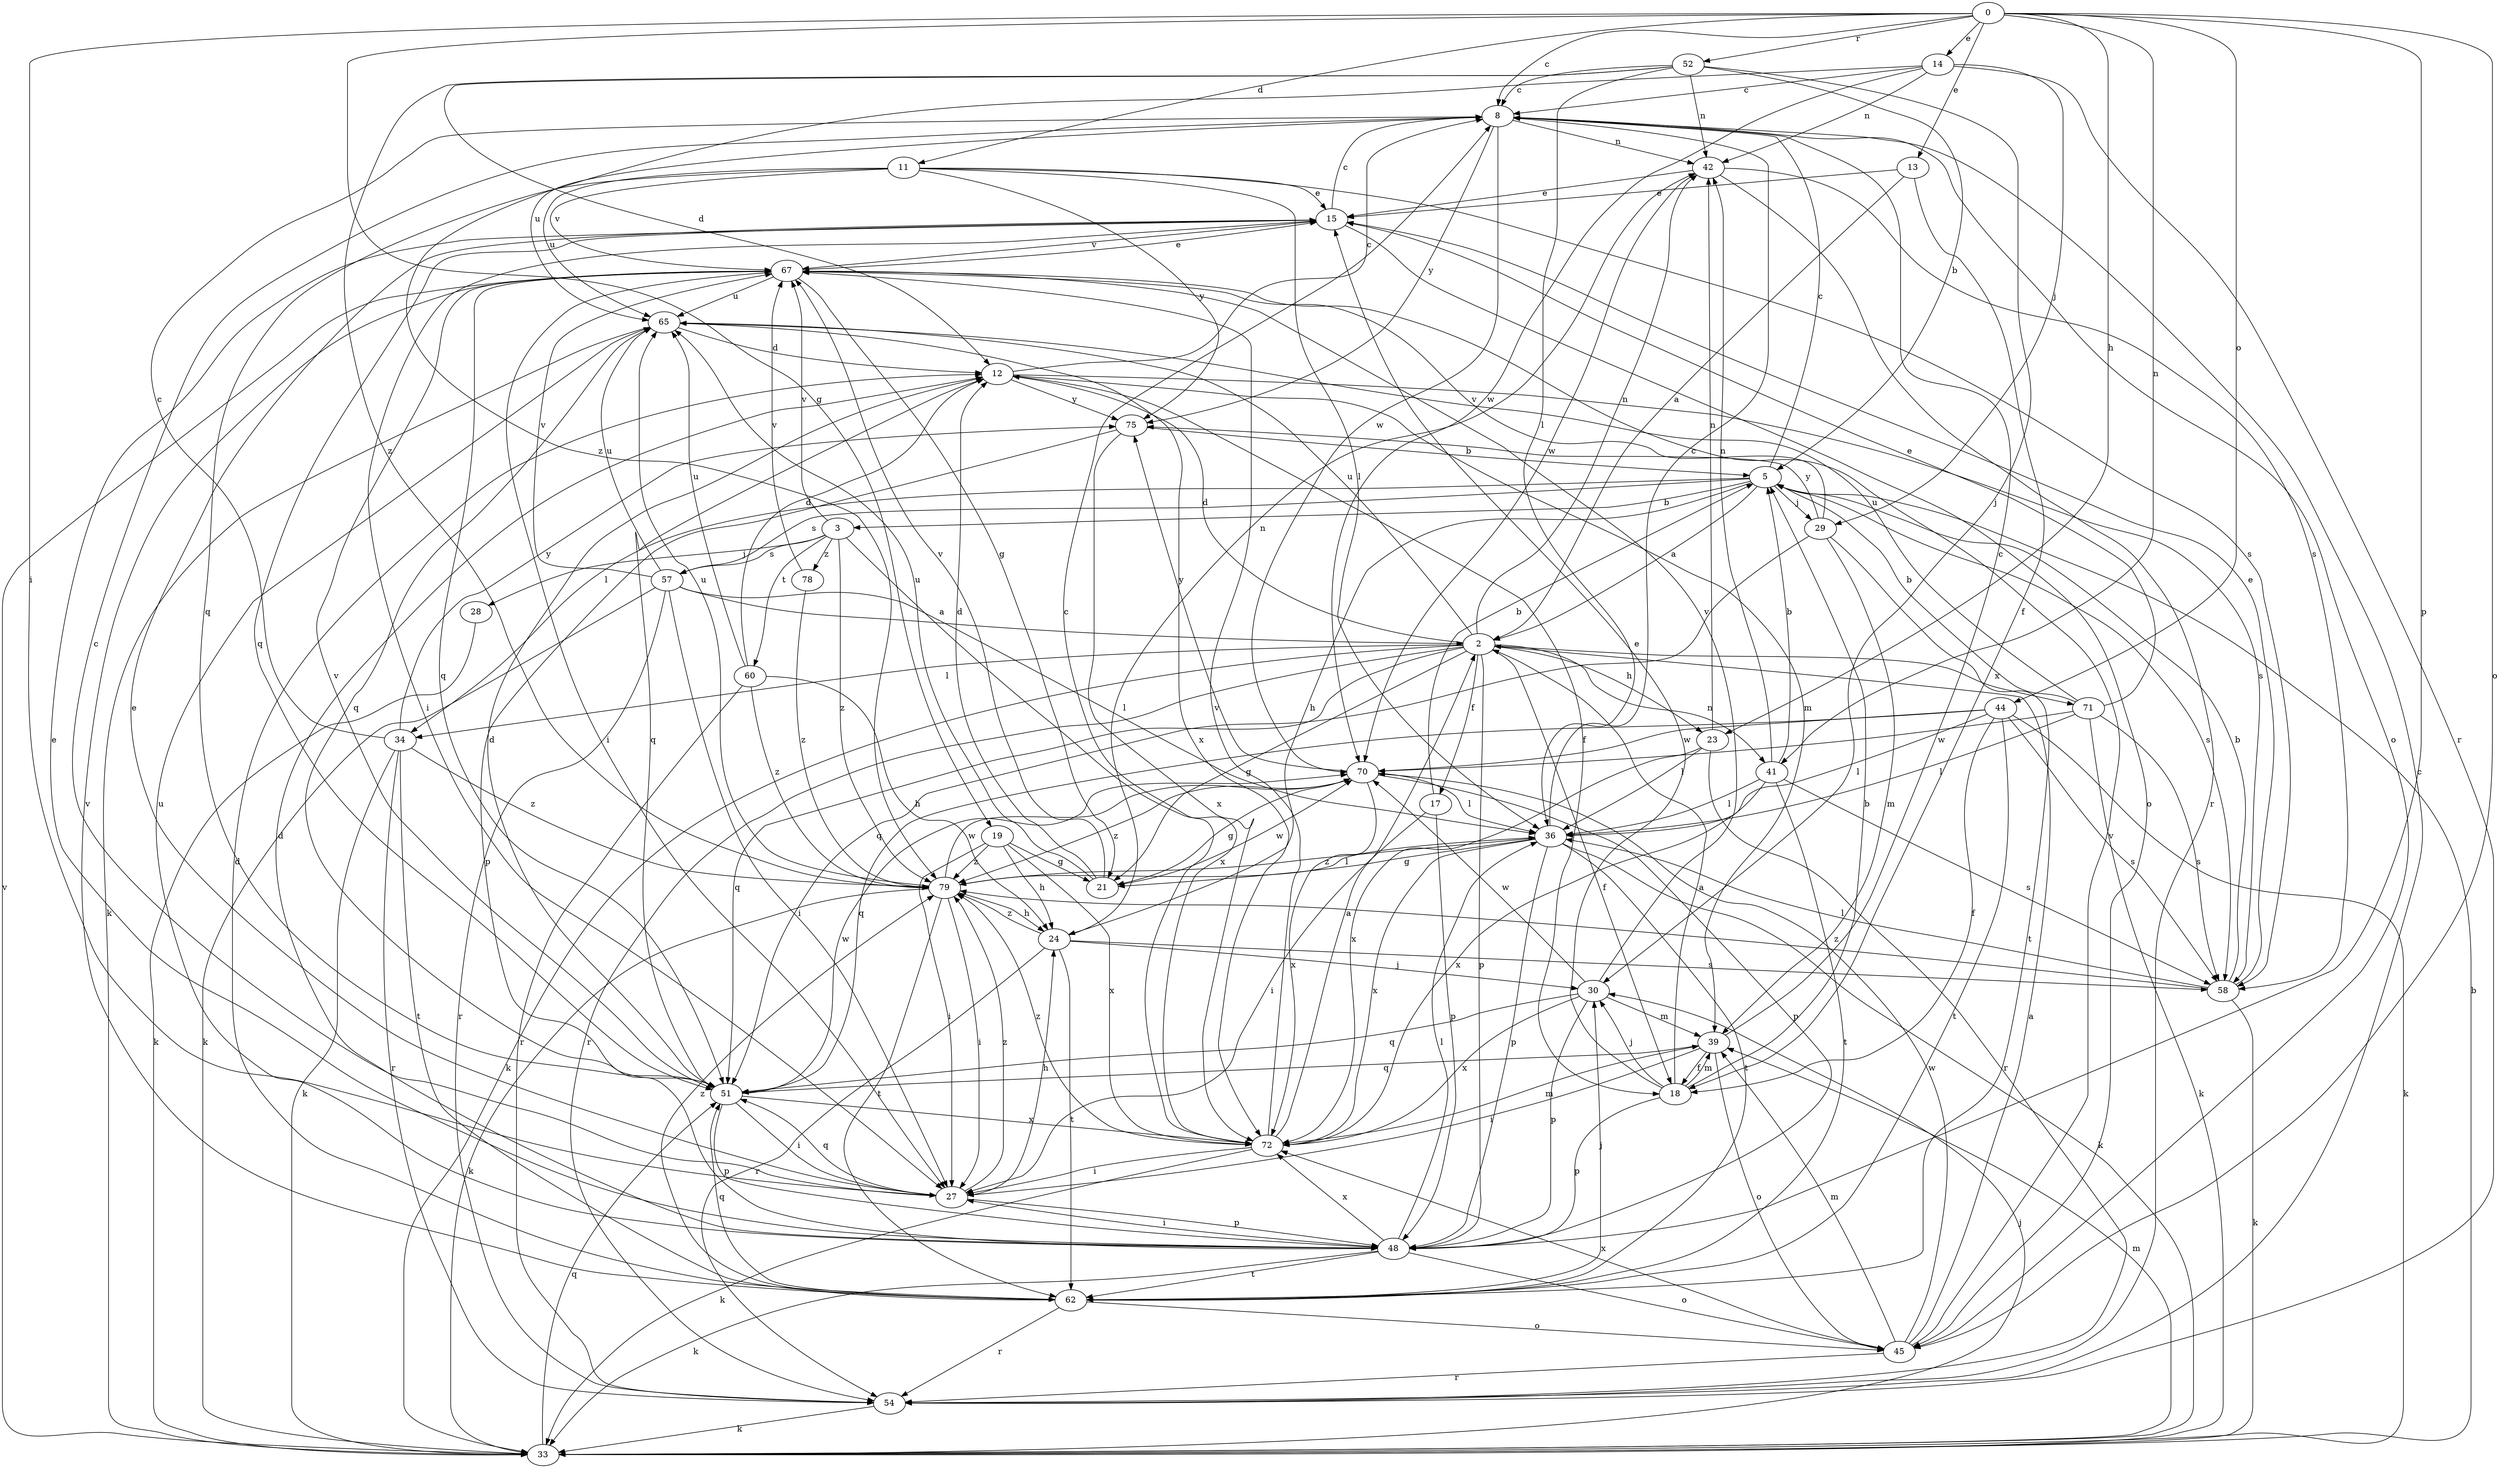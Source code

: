 strict digraph  {
0;
2;
3;
5;
8;
11;
12;
13;
14;
15;
17;
18;
19;
21;
23;
24;
27;
28;
29;
30;
33;
34;
36;
39;
41;
42;
44;
45;
48;
51;
52;
54;
57;
58;
60;
62;
65;
67;
70;
71;
72;
75;
78;
79;
0 -> 8  [label=c];
0 -> 11  [label=d];
0 -> 13  [label=e];
0 -> 14  [label=e];
0 -> 19  [label=g];
0 -> 23  [label=h];
0 -> 27  [label=i];
0 -> 41  [label=n];
0 -> 44  [label=o];
0 -> 45  [label=o];
0 -> 48  [label=p];
0 -> 52  [label=r];
2 -> 12  [label=d];
2 -> 17  [label=f];
2 -> 18  [label=f];
2 -> 21  [label=g];
2 -> 23  [label=h];
2 -> 33  [label=k];
2 -> 34  [label=l];
2 -> 41  [label=n];
2 -> 42  [label=n];
2 -> 48  [label=p];
2 -> 51  [label=q];
2 -> 54  [label=r];
2 -> 65  [label=u];
2 -> 71  [label=x];
3 -> 28  [label=j];
3 -> 57  [label=s];
3 -> 60  [label=t];
3 -> 67  [label=v];
3 -> 72  [label=x];
3 -> 78  [label=z];
3 -> 79  [label=z];
5 -> 2  [label=a];
5 -> 3  [label=b];
5 -> 8  [label=c];
5 -> 24  [label=h];
5 -> 29  [label=j];
5 -> 34  [label=l];
5 -> 57  [label=s];
5 -> 58  [label=s];
8 -> 42  [label=n];
8 -> 45  [label=o];
8 -> 65  [label=u];
8 -> 70  [label=w];
8 -> 75  [label=y];
11 -> 15  [label=e];
11 -> 36  [label=l];
11 -> 51  [label=q];
11 -> 58  [label=s];
11 -> 65  [label=u];
11 -> 67  [label=v];
11 -> 75  [label=y];
12 -> 8  [label=c];
12 -> 18  [label=f];
12 -> 39  [label=m];
12 -> 51  [label=q];
12 -> 58  [label=s];
12 -> 75  [label=y];
13 -> 2  [label=a];
13 -> 15  [label=e];
13 -> 18  [label=f];
14 -> 8  [label=c];
14 -> 29  [label=j];
14 -> 42  [label=n];
14 -> 54  [label=r];
14 -> 70  [label=w];
14 -> 79  [label=z];
15 -> 8  [label=c];
15 -> 27  [label=i];
15 -> 45  [label=o];
15 -> 51  [label=q];
15 -> 67  [label=v];
17 -> 5  [label=b];
17 -> 27  [label=i];
17 -> 48  [label=p];
18 -> 2  [label=a];
18 -> 5  [label=b];
18 -> 15  [label=e];
18 -> 30  [label=j];
18 -> 39  [label=m];
18 -> 48  [label=p];
19 -> 21  [label=g];
19 -> 24  [label=h];
19 -> 27  [label=i];
19 -> 72  [label=x];
19 -> 79  [label=z];
21 -> 12  [label=d];
21 -> 65  [label=u];
21 -> 67  [label=v];
21 -> 70  [label=w];
23 -> 36  [label=l];
23 -> 42  [label=n];
23 -> 54  [label=r];
23 -> 72  [label=x];
24 -> 30  [label=j];
24 -> 42  [label=n];
24 -> 54  [label=r];
24 -> 58  [label=s];
24 -> 62  [label=t];
24 -> 79  [label=z];
27 -> 8  [label=c];
27 -> 15  [label=e];
27 -> 24  [label=h];
27 -> 48  [label=p];
27 -> 51  [label=q];
27 -> 79  [label=z];
28 -> 33  [label=k];
29 -> 39  [label=m];
29 -> 51  [label=q];
29 -> 62  [label=t];
29 -> 67  [label=v];
29 -> 75  [label=y];
30 -> 39  [label=m];
30 -> 48  [label=p];
30 -> 51  [label=q];
30 -> 67  [label=v];
30 -> 70  [label=w];
30 -> 72  [label=x];
33 -> 5  [label=b];
33 -> 30  [label=j];
33 -> 39  [label=m];
33 -> 51  [label=q];
33 -> 67  [label=v];
34 -> 8  [label=c];
34 -> 33  [label=k];
34 -> 54  [label=r];
34 -> 62  [label=t];
34 -> 75  [label=y];
34 -> 79  [label=z];
36 -> 8  [label=c];
36 -> 21  [label=g];
36 -> 33  [label=k];
36 -> 48  [label=p];
36 -> 62  [label=t];
36 -> 72  [label=x];
36 -> 79  [label=z];
39 -> 8  [label=c];
39 -> 18  [label=f];
39 -> 27  [label=i];
39 -> 45  [label=o];
39 -> 51  [label=q];
41 -> 5  [label=b];
41 -> 36  [label=l];
41 -> 42  [label=n];
41 -> 58  [label=s];
41 -> 62  [label=t];
41 -> 72  [label=x];
42 -> 15  [label=e];
42 -> 54  [label=r];
42 -> 58  [label=s];
42 -> 70  [label=w];
44 -> 18  [label=f];
44 -> 33  [label=k];
44 -> 36  [label=l];
44 -> 51  [label=q];
44 -> 58  [label=s];
44 -> 62  [label=t];
44 -> 70  [label=w];
45 -> 2  [label=a];
45 -> 39  [label=m];
45 -> 54  [label=r];
45 -> 67  [label=v];
45 -> 70  [label=w];
45 -> 72  [label=x];
48 -> 12  [label=d];
48 -> 15  [label=e];
48 -> 27  [label=i];
48 -> 33  [label=k];
48 -> 36  [label=l];
48 -> 45  [label=o];
48 -> 62  [label=t];
48 -> 65  [label=u];
48 -> 72  [label=x];
51 -> 12  [label=d];
51 -> 27  [label=i];
51 -> 48  [label=p];
51 -> 67  [label=v];
51 -> 70  [label=w];
51 -> 72  [label=x];
52 -> 5  [label=b];
52 -> 8  [label=c];
52 -> 12  [label=d];
52 -> 30  [label=j];
52 -> 36  [label=l];
52 -> 42  [label=n];
52 -> 79  [label=z];
54 -> 8  [label=c];
54 -> 33  [label=k];
57 -> 2  [label=a];
57 -> 27  [label=i];
57 -> 33  [label=k];
57 -> 36  [label=l];
57 -> 54  [label=r];
57 -> 65  [label=u];
57 -> 67  [label=v];
58 -> 5  [label=b];
58 -> 15  [label=e];
58 -> 33  [label=k];
58 -> 36  [label=l];
58 -> 79  [label=z];
60 -> 12  [label=d];
60 -> 24  [label=h];
60 -> 54  [label=r];
60 -> 65  [label=u];
60 -> 79  [label=z];
62 -> 12  [label=d];
62 -> 30  [label=j];
62 -> 45  [label=o];
62 -> 51  [label=q];
62 -> 54  [label=r];
62 -> 67  [label=v];
62 -> 79  [label=z];
65 -> 12  [label=d];
65 -> 33  [label=k];
65 -> 51  [label=q];
65 -> 72  [label=x];
67 -> 15  [label=e];
67 -> 21  [label=g];
67 -> 27  [label=i];
67 -> 51  [label=q];
67 -> 65  [label=u];
70 -> 21  [label=g];
70 -> 36  [label=l];
70 -> 48  [label=p];
70 -> 72  [label=x];
70 -> 75  [label=y];
70 -> 79  [label=z];
71 -> 5  [label=b];
71 -> 15  [label=e];
71 -> 33  [label=k];
71 -> 36  [label=l];
71 -> 58  [label=s];
71 -> 65  [label=u];
71 -> 70  [label=w];
72 -> 2  [label=a];
72 -> 8  [label=c];
72 -> 27  [label=i];
72 -> 33  [label=k];
72 -> 39  [label=m];
72 -> 67  [label=v];
72 -> 79  [label=z];
75 -> 5  [label=b];
75 -> 48  [label=p];
75 -> 72  [label=x];
78 -> 67  [label=v];
78 -> 79  [label=z];
79 -> 24  [label=h];
79 -> 27  [label=i];
79 -> 33  [label=k];
79 -> 36  [label=l];
79 -> 62  [label=t];
79 -> 65  [label=u];
79 -> 70  [label=w];
}
